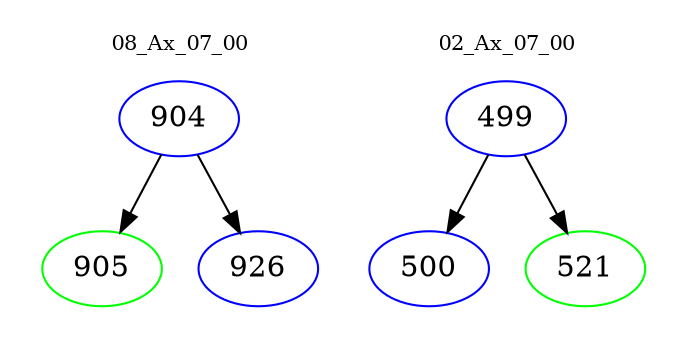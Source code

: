 digraph{
subgraph cluster_0 {
color = white
label = "08_Ax_07_00";
fontsize=10;
T0_904 [label="904", color="blue"]
T0_904 -> T0_905 [color="black"]
T0_905 [label="905", color="green"]
T0_904 -> T0_926 [color="black"]
T0_926 [label="926", color="blue"]
}
subgraph cluster_1 {
color = white
label = "02_Ax_07_00";
fontsize=10;
T1_499 [label="499", color="blue"]
T1_499 -> T1_500 [color="black"]
T1_500 [label="500", color="blue"]
T1_499 -> T1_521 [color="black"]
T1_521 [label="521", color="green"]
}
}
